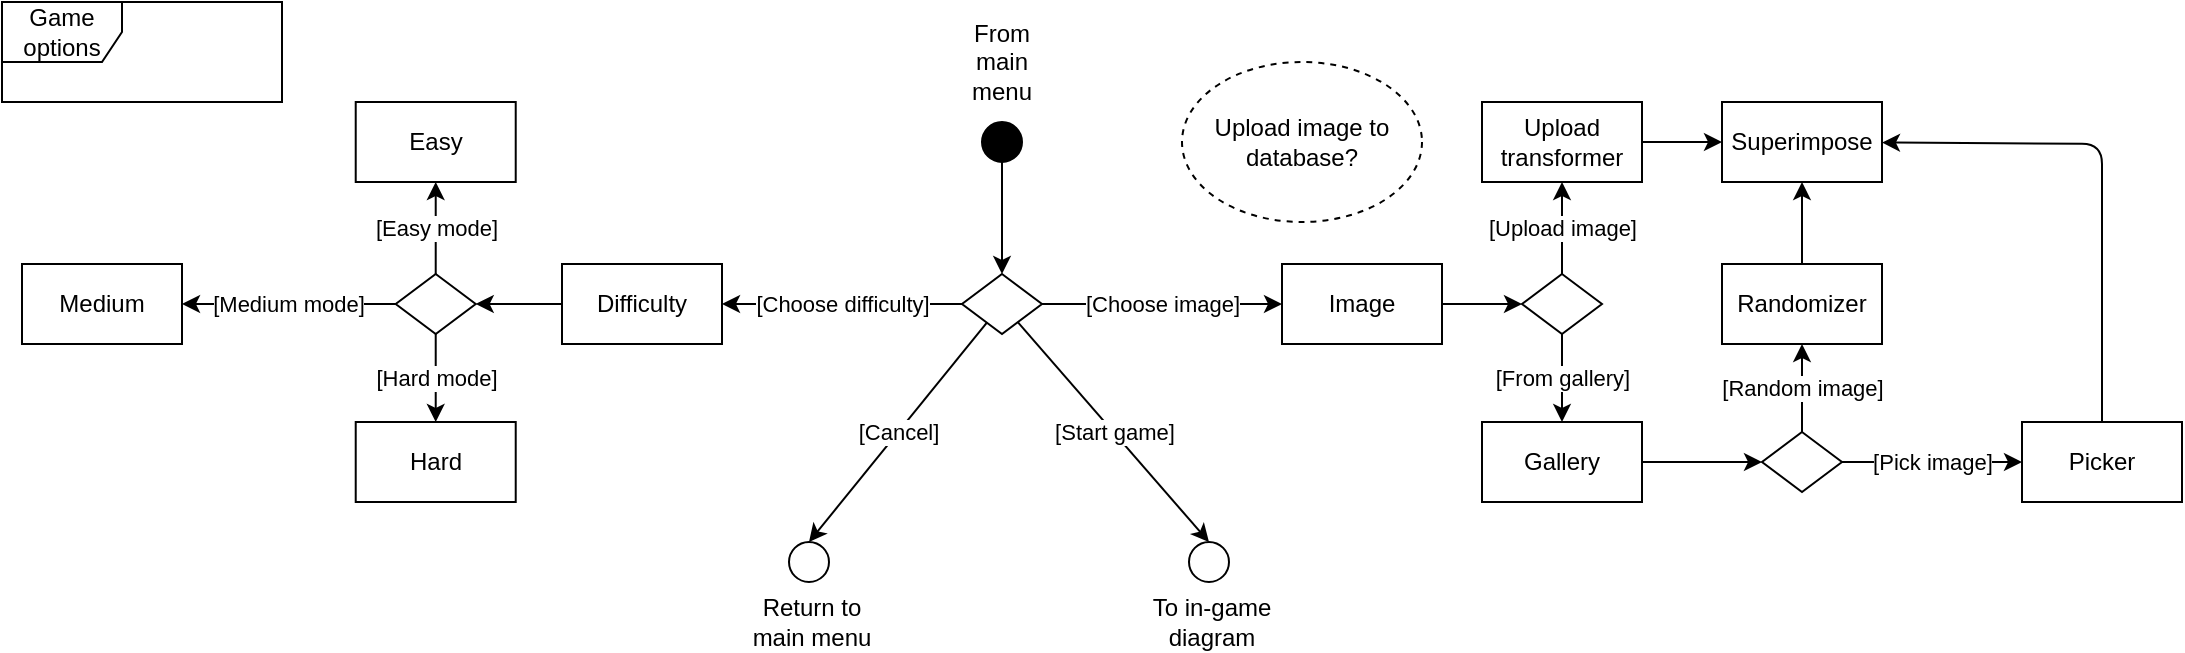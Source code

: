 <mxfile version="14.4.3" type="github">
  <diagram id="eBPY1ue3lgFxO90gPlLe" name="Page-1">
    <mxGraphModel dx="2222" dy="764" grid="1" gridSize="10" guides="1" tooltips="1" connect="1" arrows="1" fold="1" page="1" pageScale="1" pageWidth="827" pageHeight="1169" math="0" shadow="0">
      <root>
        <mxCell id="0" />
        <mxCell id="1" parent="0" />
        <mxCell id="Edzc_pY_YjjaPz_5PAD6-1" value="Game options" style="shape=umlFrame;whiteSpace=wrap;html=1;" vertex="1" parent="1">
          <mxGeometry x="-40" y="110" width="140" height="50" as="geometry" />
        </mxCell>
        <mxCell id="Edzc_pY_YjjaPz_5PAD6-2" value="" style="ellipse;whiteSpace=wrap;html=1;aspect=fixed;fillColor=#000000;" vertex="1" parent="1">
          <mxGeometry x="450" y="170" width="20" height="20" as="geometry" />
        </mxCell>
        <mxCell id="Edzc_pY_YjjaPz_5PAD6-3" value="From main menu" style="text;html=1;strokeColor=none;fillColor=none;align=center;verticalAlign=middle;whiteSpace=wrap;rounded=0;" vertex="1" parent="1">
          <mxGeometry x="440" y="130" width="40" height="20" as="geometry" />
        </mxCell>
        <mxCell id="Edzc_pY_YjjaPz_5PAD6-5" value="" style="group" vertex="1" connectable="0" parent="1">
          <mxGeometry x="353.5" y="380" width="20" height="20" as="geometry" />
        </mxCell>
        <mxCell id="Edzc_pY_YjjaPz_5PAD6-6" value="" style="ellipse;whiteSpace=wrap;html=1;aspect=fixed;shadow=0;" vertex="1" parent="Edzc_pY_YjjaPz_5PAD6-5">
          <mxGeometry width="20" height="20" as="geometry" />
        </mxCell>
        <mxCell id="Edzc_pY_YjjaPz_5PAD6-9" value="Return to main menu" style="text;html=1;strokeColor=none;fillColor=none;align=center;verticalAlign=middle;whiteSpace=wrap;rounded=0;shadow=0;" vertex="1" parent="1">
          <mxGeometry x="330" y="410" width="70" height="20" as="geometry" />
        </mxCell>
        <mxCell id="Edzc_pY_YjjaPz_5PAD6-10" value="" style="endArrow=classic;html=1;" edge="1" parent="1" source="Edzc_pY_YjjaPz_5PAD6-2" target="Edzc_pY_YjjaPz_5PAD6-21">
          <mxGeometry width="50" height="50" relative="1" as="geometry">
            <mxPoint x="484" y="290" as="sourcePoint" />
            <mxPoint x="460" y="240" as="targetPoint" />
          </mxGeometry>
        </mxCell>
        <mxCell id="Edzc_pY_YjjaPz_5PAD6-11" value="Easy" style="rounded=0;whiteSpace=wrap;html=1;" vertex="1" parent="1">
          <mxGeometry x="136.86" y="160" width="80" height="40" as="geometry" />
        </mxCell>
        <mxCell id="Edzc_pY_YjjaPz_5PAD6-12" value="Hard" style="rounded=0;whiteSpace=wrap;html=1;" vertex="1" parent="1">
          <mxGeometry x="136.86" y="320" width="80" height="40" as="geometry" />
        </mxCell>
        <mxCell id="Edzc_pY_YjjaPz_5PAD6-13" value="Difficulty" style="rounded=0;whiteSpace=wrap;html=1;" vertex="1" parent="1">
          <mxGeometry x="240" y="241" width="80" height="40" as="geometry" />
        </mxCell>
        <mxCell id="Edzc_pY_YjjaPz_5PAD6-14" value="[Choose difficulty]" style="endArrow=classic;html=1;" edge="1" parent="1" source="Edzc_pY_YjjaPz_5PAD6-21" target="Edzc_pY_YjjaPz_5PAD6-13">
          <mxGeometry width="50" height="50" relative="1" as="geometry">
            <mxPoint x="439.999" y="254.87" as="sourcePoint" />
            <mxPoint x="506.86" y="155" as="targetPoint" />
          </mxGeometry>
        </mxCell>
        <mxCell id="Edzc_pY_YjjaPz_5PAD6-15" value="" style="rhombus;whiteSpace=wrap;html=1;" vertex="1" parent="1">
          <mxGeometry x="156.86" y="246" width="40" height="30" as="geometry" />
        </mxCell>
        <mxCell id="Edzc_pY_YjjaPz_5PAD6-16" value="[Hard mode]" style="endArrow=classic;html=1;" edge="1" parent="1" source="Edzc_pY_YjjaPz_5PAD6-15" target="Edzc_pY_YjjaPz_5PAD6-12">
          <mxGeometry width="50" height="50" relative="1" as="geometry">
            <mxPoint x="416.86" y="296" as="sourcePoint" />
            <mxPoint x="466.86" y="246" as="targetPoint" />
          </mxGeometry>
        </mxCell>
        <mxCell id="Edzc_pY_YjjaPz_5PAD6-17" value="[Easy mode]" style="endArrow=classic;html=1;" edge="1" parent="1" source="Edzc_pY_YjjaPz_5PAD6-15" target="Edzc_pY_YjjaPz_5PAD6-11">
          <mxGeometry width="50" height="50" relative="1" as="geometry">
            <mxPoint x="416.86" y="296" as="sourcePoint" />
            <mxPoint x="466.86" y="246" as="targetPoint" />
          </mxGeometry>
        </mxCell>
        <mxCell id="Edzc_pY_YjjaPz_5PAD6-18" value="" style="endArrow=classic;html=1;" edge="1" parent="1" source="Edzc_pY_YjjaPz_5PAD6-13" target="Edzc_pY_YjjaPz_5PAD6-15">
          <mxGeometry width="50" height="50" relative="1" as="geometry">
            <mxPoint x="416.86" y="296" as="sourcePoint" />
            <mxPoint x="466.86" y="246" as="targetPoint" />
          </mxGeometry>
        </mxCell>
        <mxCell id="Edzc_pY_YjjaPz_5PAD6-21" value="" style="rhombus;whiteSpace=wrap;html=1;" vertex="1" parent="1">
          <mxGeometry x="440" y="246" width="40" height="30" as="geometry" />
        </mxCell>
        <mxCell id="Edzc_pY_YjjaPz_5PAD6-22" value="[Start game]" style="endArrow=classic;html=1;entryX=0.5;entryY=0;entryDx=0;entryDy=0;" edge="1" parent="1" source="Edzc_pY_YjjaPz_5PAD6-21" target="Edzc_pY_YjjaPz_5PAD6-55">
          <mxGeometry width="50" height="50" relative="1" as="geometry">
            <mxPoint x="450" y="320" as="sourcePoint" />
            <mxPoint x="564" y="360" as="targetPoint" />
          </mxGeometry>
        </mxCell>
        <mxCell id="Edzc_pY_YjjaPz_5PAD6-23" value="[Cancel]" style="endArrow=classic;html=1;entryX=0.5;entryY=0;entryDx=0;entryDy=0;" edge="1" parent="1" source="Edzc_pY_YjjaPz_5PAD6-21" target="Edzc_pY_YjjaPz_5PAD6-6">
          <mxGeometry width="50" height="50" relative="1" as="geometry">
            <mxPoint x="450" y="320" as="sourcePoint" />
            <mxPoint x="358.605" y="370" as="targetPoint" />
          </mxGeometry>
        </mxCell>
        <mxCell id="Edzc_pY_YjjaPz_5PAD6-24" value="Image" style="rounded=0;whiteSpace=wrap;html=1;" vertex="1" parent="1">
          <mxGeometry x="600" y="241" width="80" height="40" as="geometry" />
        </mxCell>
        <mxCell id="Edzc_pY_YjjaPz_5PAD6-25" value="[Choose image]" style="endArrow=classic;html=1;" edge="1" parent="1" source="Edzc_pY_YjjaPz_5PAD6-21" target="Edzc_pY_YjjaPz_5PAD6-24">
          <mxGeometry width="50" height="50" relative="1" as="geometry">
            <mxPoint x="440" y="300" as="sourcePoint" />
            <mxPoint x="490" y="250" as="targetPoint" />
          </mxGeometry>
        </mxCell>
        <mxCell id="Edzc_pY_YjjaPz_5PAD6-26" value="" style="rhombus;whiteSpace=wrap;html=1;" vertex="1" parent="1">
          <mxGeometry x="720" y="246" width="40" height="30" as="geometry" />
        </mxCell>
        <mxCell id="Edzc_pY_YjjaPz_5PAD6-27" value="" style="endArrow=classic;html=1;" edge="1" parent="1" source="Edzc_pY_YjjaPz_5PAD6-24" target="Edzc_pY_YjjaPz_5PAD6-26">
          <mxGeometry width="50" height="50" relative="1" as="geometry">
            <mxPoint x="540" y="300" as="sourcePoint" />
            <mxPoint x="590" y="250" as="targetPoint" />
          </mxGeometry>
        </mxCell>
        <mxCell id="Edzc_pY_YjjaPz_5PAD6-28" value="Gallery" style="rounded=0;whiteSpace=wrap;html=1;" vertex="1" parent="1">
          <mxGeometry x="700" y="320" width="80" height="40" as="geometry" />
        </mxCell>
        <mxCell id="Edzc_pY_YjjaPz_5PAD6-29" value="Superimpose" style="rounded=0;whiteSpace=wrap;html=1;" vertex="1" parent="1">
          <mxGeometry x="820" y="160" width="80" height="40" as="geometry" />
        </mxCell>
        <mxCell id="Edzc_pY_YjjaPz_5PAD6-31" value="[From gallery]" style="endArrow=classic;html=1;" edge="1" parent="1" source="Edzc_pY_YjjaPz_5PAD6-26" target="Edzc_pY_YjjaPz_5PAD6-28">
          <mxGeometry width="50" height="50" relative="1" as="geometry">
            <mxPoint x="680" y="310" as="sourcePoint" />
            <mxPoint x="730" y="260" as="targetPoint" />
          </mxGeometry>
        </mxCell>
        <mxCell id="Edzc_pY_YjjaPz_5PAD6-32" value="[Upload image]" style="endArrow=classic;html=1;" edge="1" parent="1" source="Edzc_pY_YjjaPz_5PAD6-26" target="Edzc_pY_YjjaPz_5PAD6-49">
          <mxGeometry width="50" height="50" relative="1" as="geometry">
            <mxPoint x="630" y="280" as="sourcePoint" />
            <mxPoint x="740" y="200" as="targetPoint" />
          </mxGeometry>
        </mxCell>
        <mxCell id="Edzc_pY_YjjaPz_5PAD6-34" value="Medium" style="rounded=0;whiteSpace=wrap;html=1;" vertex="1" parent="1">
          <mxGeometry x="-30" y="241" width="80" height="40" as="geometry" />
        </mxCell>
        <mxCell id="Edzc_pY_YjjaPz_5PAD6-35" value="[Medium mode]" style="endArrow=classic;html=1;" edge="1" parent="1" source="Edzc_pY_YjjaPz_5PAD6-15" target="Edzc_pY_YjjaPz_5PAD6-34">
          <mxGeometry width="50" height="50" relative="1" as="geometry">
            <mxPoint x="156.86" y="260.58" as="sourcePoint" />
            <mxPoint x="70" y="280" as="targetPoint" />
          </mxGeometry>
        </mxCell>
        <mxCell id="Edzc_pY_YjjaPz_5PAD6-36" value="Upload image to database?" style="ellipse;whiteSpace=wrap;html=1;dashed=1;" vertex="1" parent="1">
          <mxGeometry x="550" y="140" width="120" height="80" as="geometry" />
        </mxCell>
        <mxCell id="Edzc_pY_YjjaPz_5PAD6-38" value="" style="rhombus;whiteSpace=wrap;html=1;" vertex="1" parent="1">
          <mxGeometry x="840" y="325" width="40" height="30" as="geometry" />
        </mxCell>
        <mxCell id="Edzc_pY_YjjaPz_5PAD6-39" value="" style="endArrow=classic;html=1;" edge="1" parent="1" source="Edzc_pY_YjjaPz_5PAD6-28" target="Edzc_pY_YjjaPz_5PAD6-38">
          <mxGeometry width="50" height="50" relative="1" as="geometry">
            <mxPoint x="430" y="350" as="sourcePoint" />
            <mxPoint x="480" y="300" as="targetPoint" />
          </mxGeometry>
        </mxCell>
        <mxCell id="Edzc_pY_YjjaPz_5PAD6-41" value="[Pick image]" style="endArrow=classic;html=1;" edge="1" parent="1" source="Edzc_pY_YjjaPz_5PAD6-38" target="Edzc_pY_YjjaPz_5PAD6-46">
          <mxGeometry width="50" height="50" relative="1" as="geometry">
            <mxPoint x="430" y="350" as="sourcePoint" />
            <mxPoint x="940" y="340" as="targetPoint" />
          </mxGeometry>
        </mxCell>
        <mxCell id="Edzc_pY_YjjaPz_5PAD6-44" value="[Random image]" style="endArrow=classic;html=1;" edge="1" parent="1" source="Edzc_pY_YjjaPz_5PAD6-38" target="Edzc_pY_YjjaPz_5PAD6-45">
          <mxGeometry width="50" height="50" relative="1" as="geometry">
            <mxPoint x="670" y="570" as="sourcePoint" />
            <mxPoint x="856" y="280" as="targetPoint" />
          </mxGeometry>
        </mxCell>
        <mxCell id="Edzc_pY_YjjaPz_5PAD6-45" value="Randomizer" style="rounded=0;whiteSpace=wrap;html=1;" vertex="1" parent="1">
          <mxGeometry x="820" y="241" width="80" height="40" as="geometry" />
        </mxCell>
        <mxCell id="Edzc_pY_YjjaPz_5PAD6-46" value="Picker" style="rounded=0;whiteSpace=wrap;html=1;" vertex="1" parent="1">
          <mxGeometry x="970" y="320" width="80" height="40" as="geometry" />
        </mxCell>
        <mxCell id="Edzc_pY_YjjaPz_5PAD6-47" value="" style="endArrow=classic;html=1;exitX=0.5;exitY=0;exitDx=0;exitDy=0;" edge="1" parent="1" source="Edzc_pY_YjjaPz_5PAD6-46" target="Edzc_pY_YjjaPz_5PAD6-29">
          <mxGeometry width="50" height="50" relative="1" as="geometry">
            <mxPoint x="480" y="350" as="sourcePoint" />
            <mxPoint x="530" y="300" as="targetPoint" />
            <Array as="points">
              <mxPoint x="1010" y="181" />
            </Array>
          </mxGeometry>
        </mxCell>
        <mxCell id="Edzc_pY_YjjaPz_5PAD6-49" value="Upload transformer" style="rounded=0;whiteSpace=wrap;html=1;" vertex="1" parent="1">
          <mxGeometry x="700" y="160" width="80" height="40" as="geometry" />
        </mxCell>
        <mxCell id="Edzc_pY_YjjaPz_5PAD6-52" value="" style="endArrow=classic;html=1;" edge="1" parent="1" source="Edzc_pY_YjjaPz_5PAD6-45" target="Edzc_pY_YjjaPz_5PAD6-29">
          <mxGeometry width="50" height="50" relative="1" as="geometry">
            <mxPoint x="780" y="280" as="sourcePoint" />
            <mxPoint x="830" y="230" as="targetPoint" />
          </mxGeometry>
        </mxCell>
        <mxCell id="Edzc_pY_YjjaPz_5PAD6-53" value="" style="endArrow=classic;html=1;" edge="1" parent="1" source="Edzc_pY_YjjaPz_5PAD6-49" target="Edzc_pY_YjjaPz_5PAD6-29">
          <mxGeometry width="50" height="50" relative="1" as="geometry">
            <mxPoint x="820" y="280" as="sourcePoint" />
            <mxPoint x="870" y="230" as="targetPoint" />
          </mxGeometry>
        </mxCell>
        <mxCell id="Edzc_pY_YjjaPz_5PAD6-54" value="" style="group" vertex="1" connectable="0" parent="1">
          <mxGeometry x="553.5" y="380" width="20" height="20" as="geometry" />
        </mxCell>
        <mxCell id="Edzc_pY_YjjaPz_5PAD6-55" value="" style="ellipse;whiteSpace=wrap;html=1;aspect=fixed;shadow=0;" vertex="1" parent="Edzc_pY_YjjaPz_5PAD6-54">
          <mxGeometry width="20" height="20" as="geometry" />
        </mxCell>
        <mxCell id="Edzc_pY_YjjaPz_5PAD6-57" value="To in-game diagram" style="text;html=1;strokeColor=none;fillColor=none;align=center;verticalAlign=middle;whiteSpace=wrap;rounded=0;shadow=0;" vertex="1" parent="1">
          <mxGeometry x="530" y="410" width="70" height="20" as="geometry" />
        </mxCell>
      </root>
    </mxGraphModel>
  </diagram>
</mxfile>
